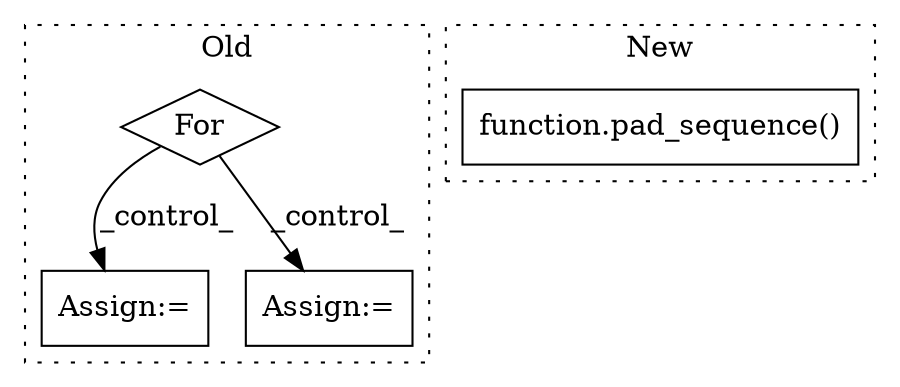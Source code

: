 digraph G {
subgraph cluster0 {
1 [label="For" a="107" s="2336,2351" l="4,14" shape="diamond"];
3 [label="Assign:=" a="68" s="2407" l="6" shape="box"];
4 [label="Assign:=" a="68" s="2450" l="3" shape="box"];
label = "Old";
style="dotted";
}
subgraph cluster1 {
2 [label="function.pad_sequence()" a="75" s="2454,2471" l="13,19" shape="box"];
label = "New";
style="dotted";
}
1 -> 4 [label="_control_"];
1 -> 3 [label="_control_"];
}